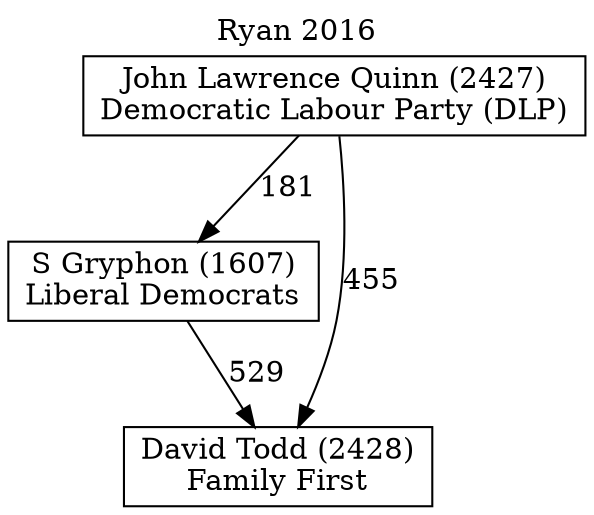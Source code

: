 // House preference flow
digraph "David Todd (2428)_Ryan_2016" {
	graph [label="Ryan 2016" labelloc=t mclimit=10]
	node [shape=box]
	"John Lawrence Quinn (2427)" [label="John Lawrence Quinn (2427)
Democratic Labour Party (DLP)"]
	"S Gryphon (1607)" [label="S Gryphon (1607)
Liberal Democrats"]
	"David Todd (2428)" [label="David Todd (2428)
Family First"]
	"S Gryphon (1607)" -> "David Todd (2428)" [label=529]
	"John Lawrence Quinn (2427)" -> "S Gryphon (1607)" [label=181]
	"John Lawrence Quinn (2427)" -> "David Todd (2428)" [label=455]
}
